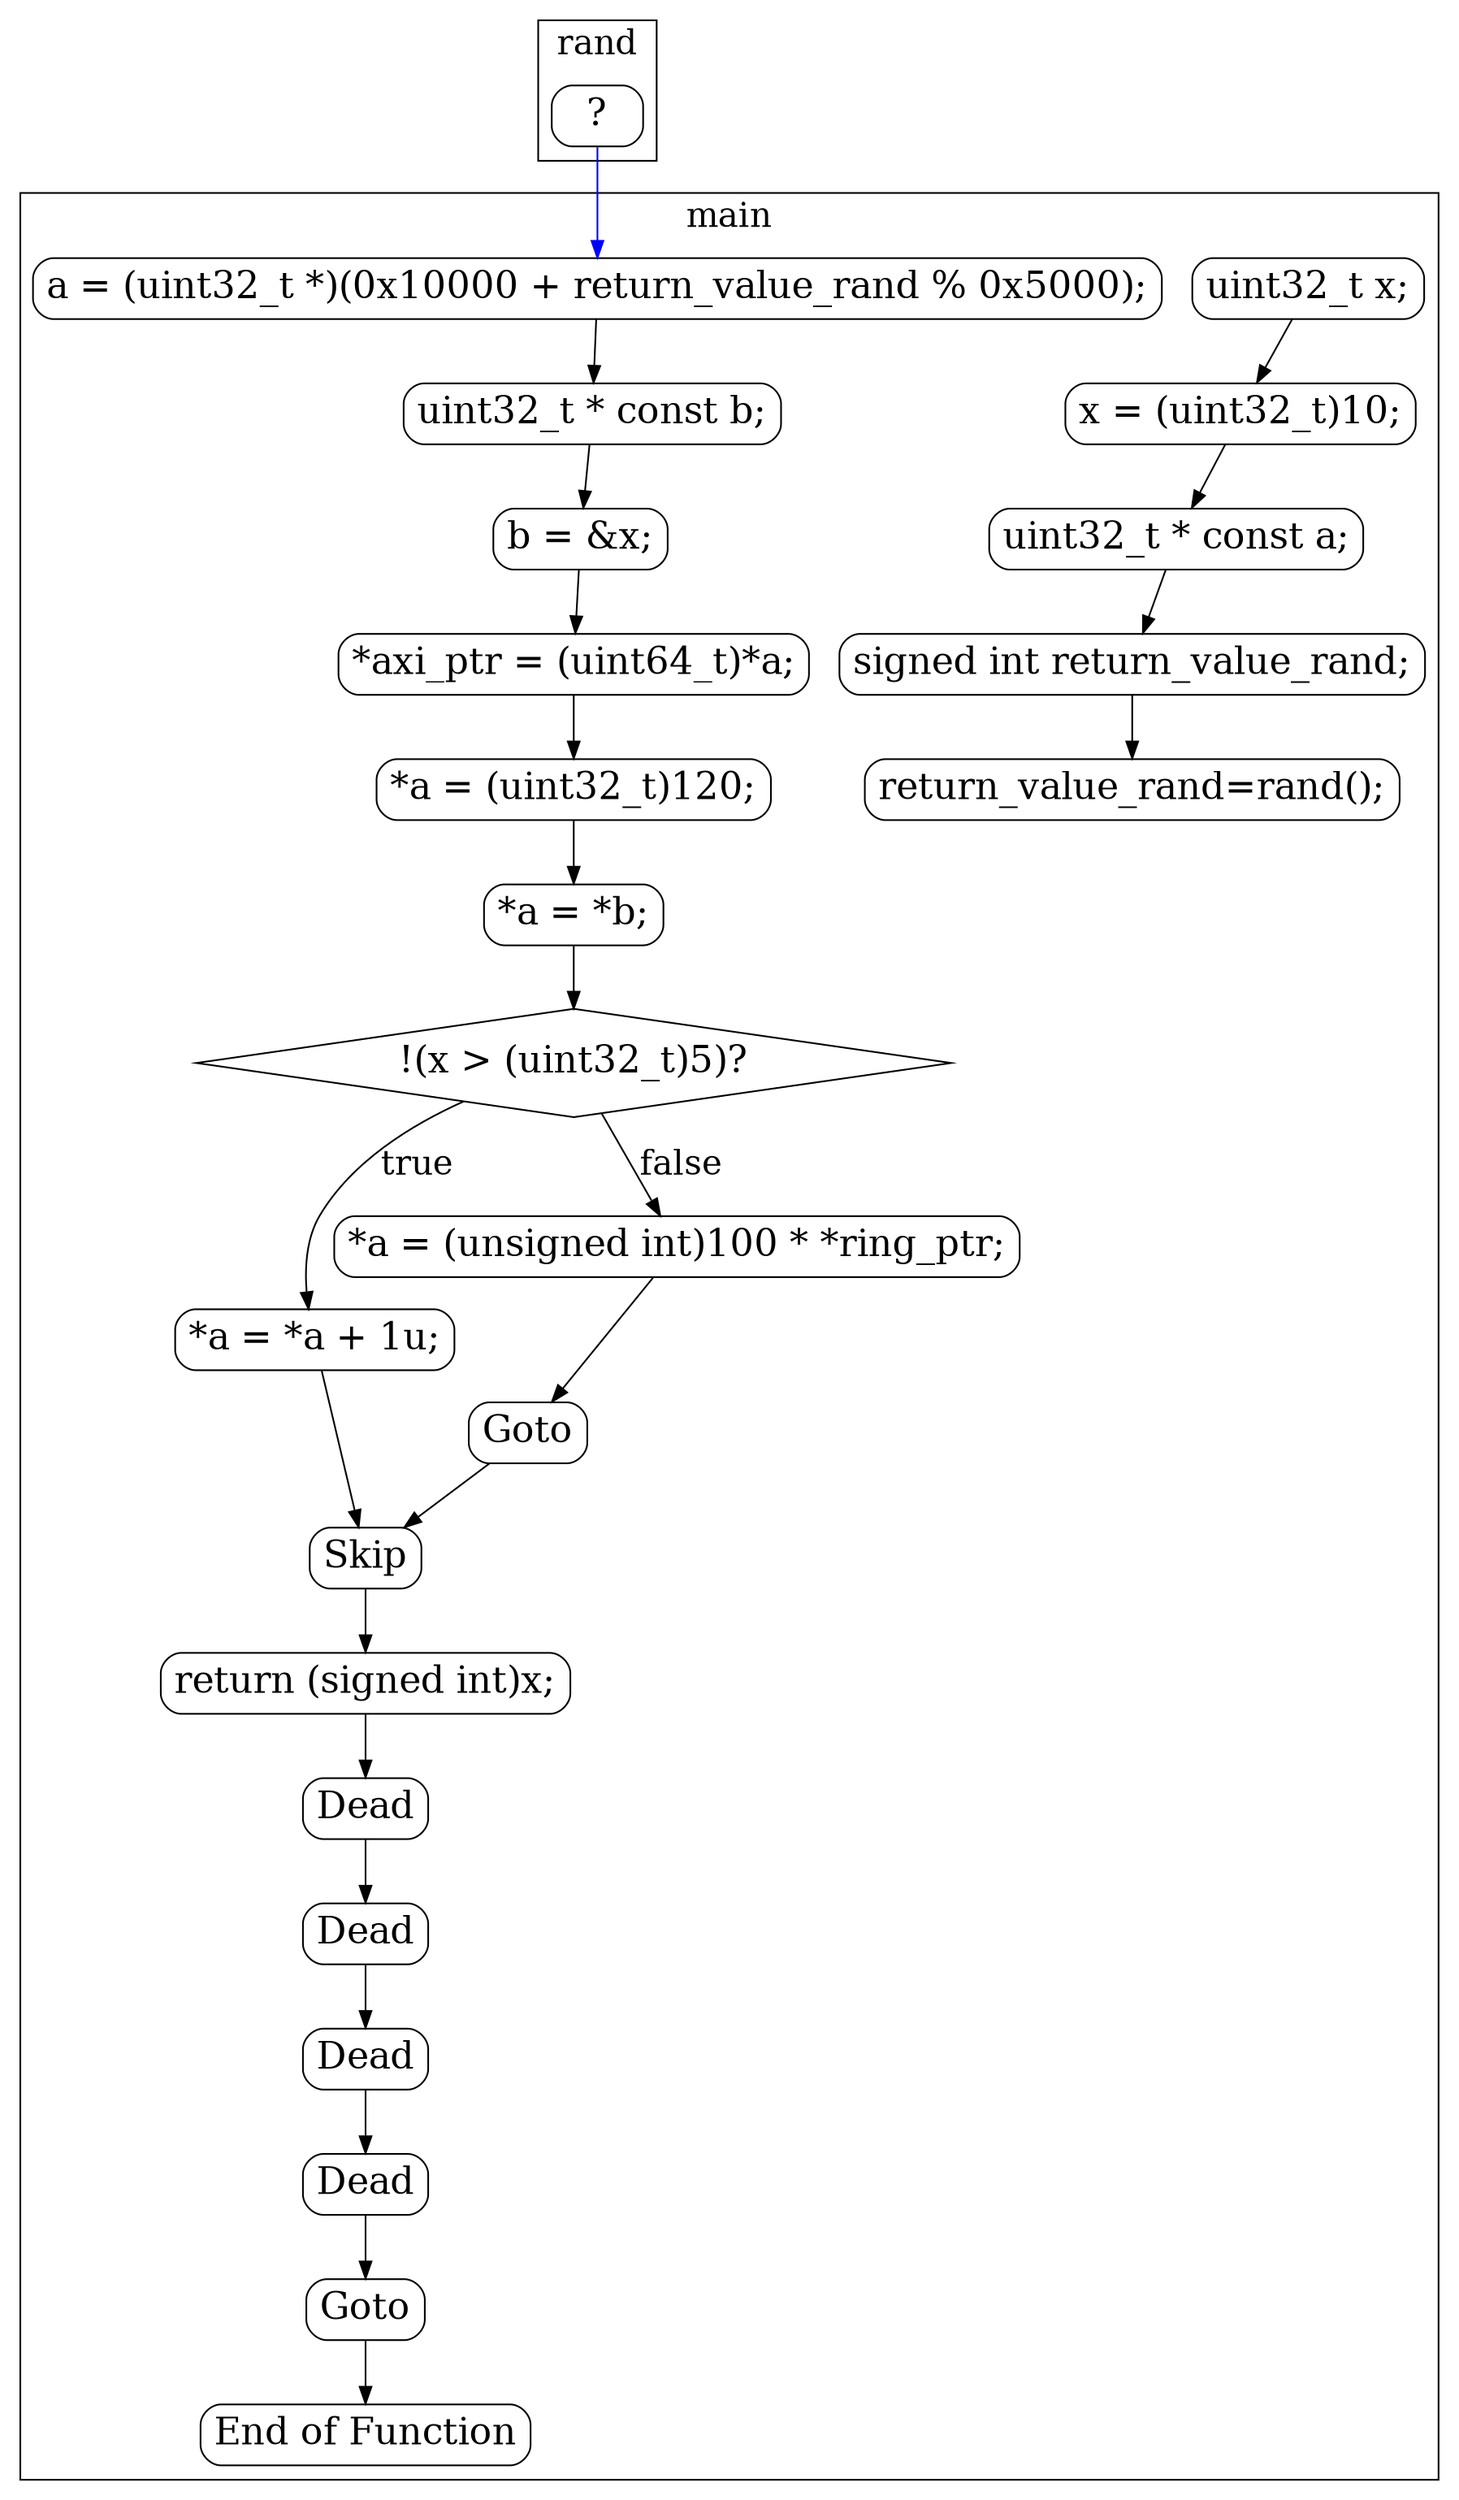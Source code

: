 digraph G {
color=black;
orientation=portrait;
fontsize=20;
compound=true;
size="30,40";
ratio=compress;
subgraph "cluster_main" {
label="main";
Node_0_0 [shape=Mrecord, fontsize=22, label="uint32_t x;"];
Node_0_0 -> Node_0_1;
Node_0_1 [shape=Mrecord, fontsize=22, label="x = (uint32_t)10;"];
Node_0_1 -> Node_0_2;
Node_0_2 [shape=Mrecord, fontsize=22, label="uint32_t * const a;"];
Node_0_2 -> Node_0_3;
Node_0_3 [shape=Mrecord, fontsize=22, label="signed int return_value_rand;"];
Node_0_3 -> Node_0_4;
Node_0_4 [shape=Mrecord, fontsize=22, label="return_value_rand=rand();"];
Node_0_5 [shape=Mrecord, fontsize=22, label="a = (uint32_t *)(0x10000 + return_value_rand % 0x5000);"];
Node_0_5 -> Node_0_6;
Node_0_6 [shape=Mrecord, fontsize=22, label="uint32_t * const b;"];
Node_0_6 -> Node_0_7;
Node_0_7 [shape=Mrecord, fontsize=22, label="b = &x;"];
Node_0_7 -> Node_0_8;
Node_0_8 [shape=Mrecord, fontsize=22, label="*axi_ptr = (uint64_t)*a;"];
Node_0_8 -> Node_0_9;
Node_0_9 [shape=Mrecord, fontsize=22, label="*a = (uint32_t)120;"];
Node_0_9 -> Node_0_10;
Node_0_10 [shape=Mrecord, fontsize=22, label="*a = *b;"];
Node_0_10 -> Node_0_11;
Node_0_11 [shape=diamond, fontsize=22, label="!(x \> (uint32_t)5)?"];
Node_0_11 -> Node_0_14 [fontsize=20, label="true"];
Node_0_11 -> Node_0_12 [fontsize=20, label="false"];
Node_0_14 [shape=Mrecord, fontsize=22, label="*a = *a + 1u;"];
Node_0_14 -> Node_0_15;
Node_0_12 [shape=Mrecord, fontsize=22, label="*a = (unsigned int)100 * *ring_ptr;"];
Node_0_12 -> Node_0_13;
Node_0_15 [shape=Mrecord, fontsize=22, label="Skip"];
Node_0_15 -> Node_0_16;
Node_0_13 [shape=Mrecord, fontsize=22, label="Goto"];
Node_0_13 -> Node_0_15;
Node_0_16 [shape=Mrecord, fontsize=22, label="return (signed int)x;"];
Node_0_16 -> Node_0_17;
Node_0_17 [shape=Mrecord, fontsize=22, label="Dead"];
Node_0_17 -> Node_0_18;
Node_0_18 [shape=Mrecord, fontsize=22, label="Dead"];
Node_0_18 -> Node_0_19;
Node_0_19 [shape=Mrecord, fontsize=22, label="Dead"];
Node_0_19 -> Node_0_20;
Node_0_20 [shape=Mrecord, fontsize=22, label="Dead"];
Node_0_20 -> Node_0_21;
Node_0_21 [shape=Mrecord, fontsize=22, label="Goto"];
Node_0_21 -> Node_0_22;
Node_0_22 [shape=Mrecord, fontsize=22, label="End of Function"];
}

subgraph "cluster_rand" {
rank=sink;
label="rand";
Node_1_0 [shape=Mrecord, fontsize=22, label="?"];
}

Node_1_0 -> Node_0_5 [color=blue];
}
